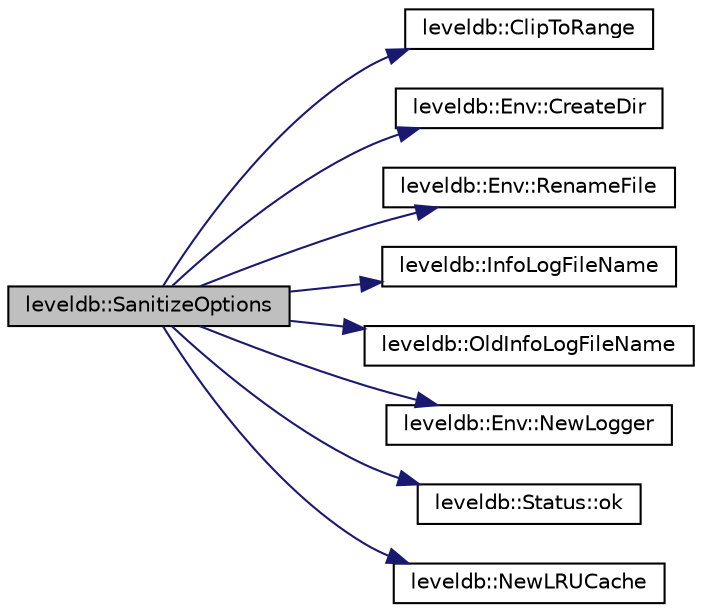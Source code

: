 digraph "leveldb::SanitizeOptions"
{
  edge [fontname="Helvetica",fontsize="10",labelfontname="Helvetica",labelfontsize="10"];
  node [fontname="Helvetica",fontsize="10",shape=record];
  rankdir="LR";
  Node1 [label="leveldb::SanitizeOptions",height=0.2,width=0.4,color="black", fillcolor="grey75", style="filled" fontcolor="black"];
  Node1 -> Node2 [color="midnightblue",fontsize="10",style="solid"];
  Node2 [label="leveldb::ClipToRange",height=0.2,width=0.4,color="black", fillcolor="white", style="filled",URL="$namespaceleveldb.html#aa571d50e762e410ba1558c7972800caa"];
  Node1 -> Node3 [color="midnightblue",fontsize="10",style="solid"];
  Node3 [label="leveldb::Env::CreateDir",height=0.2,width=0.4,color="black", fillcolor="white", style="filled",URL="$classleveldb_1_1_env.html#ae6b7c8122df5a8020b2a3439ac39646e"];
  Node1 -> Node4 [color="midnightblue",fontsize="10",style="solid"];
  Node4 [label="leveldb::Env::RenameFile",height=0.2,width=0.4,color="black", fillcolor="white", style="filled",URL="$classleveldb_1_1_env.html#abd743b3d4751ada1ab307427827ed5b0"];
  Node1 -> Node5 [color="midnightblue",fontsize="10",style="solid"];
  Node5 [label="leveldb::InfoLogFileName",height=0.2,width=0.4,color="black", fillcolor="white", style="filled",URL="$namespaceleveldb.html#ac40453ca7f9c0bd723873ffe32dc12a2"];
  Node1 -> Node6 [color="midnightblue",fontsize="10",style="solid"];
  Node6 [label="leveldb::OldInfoLogFileName",height=0.2,width=0.4,color="black", fillcolor="white", style="filled",URL="$namespaceleveldb.html#a2964797a29cbda9d37cce54109eefdc6"];
  Node1 -> Node7 [color="midnightblue",fontsize="10",style="solid"];
  Node7 [label="leveldb::Env::NewLogger",height=0.2,width=0.4,color="black", fillcolor="white", style="filled",URL="$classleveldb_1_1_env.html#a53a4c41d294fe619f13ec5b697ffc933"];
  Node1 -> Node8 [color="midnightblue",fontsize="10",style="solid"];
  Node8 [label="leveldb::Status::ok",height=0.2,width=0.4,color="black", fillcolor="white", style="filled",URL="$classleveldb_1_1_status.html#ab31e89a858c766716e3dc952be857c65"];
  Node1 -> Node9 [color="midnightblue",fontsize="10",style="solid"];
  Node9 [label="leveldb::NewLRUCache",height=0.2,width=0.4,color="black", fillcolor="white", style="filled",URL="$namespaceleveldb.html#a231e1b41322a8b342c91a15a78e425d4"];
}
